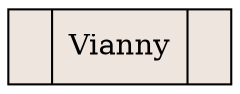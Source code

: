 digraph grafica{ 
 rankdir = TB; 
 node[shape = record, style = filled, fillcolor = seashell2];
  
 BX4500[ label = " <C0>|Vianny|<C1> " ]; 
 }